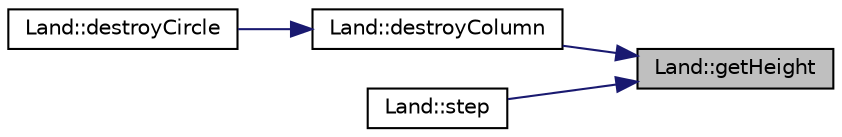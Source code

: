 digraph "Land::getHeight"
{
 // LATEX_PDF_SIZE
  edge [fontname="Helvetica",fontsize="10",labelfontname="Helvetica",labelfontsize="10"];
  node [fontname="Helvetica",fontsize="10",shape=record];
  rankdir="RL";
  Node1 [label="Land::getHeight",height=0.2,width=0.4,color="black", fillcolor="grey75", style="filled", fontcolor="black",tooltip="Oblicza wysokość terenu w punkcie x."];
  Node1 -> Node2 [dir="back",color="midnightblue",fontsize="10",style="solid",fontname="Helvetica"];
  Node2 [label="Land::destroyColumn",height=0.2,width=0.4,color="black", fillcolor="white", style="filled",URL="$class_land.html#a3a01fa0ff6946ed99f1e49dae367d13f",tooltip="Usuwa kolumnę terenu w punkcie x dla y o początku - top, końcu - bottom."];
  Node2 -> Node3 [dir="back",color="midnightblue",fontsize="10",style="solid",fontname="Helvetica"];
  Node3 [label="Land::destroyCircle",height=0.2,width=0.4,color="black", fillcolor="white", style="filled",URL="$class_land.html#a873615d69e0c62899100d7194adfb7f7",tooltip="Usuwa teren w kształcie koła o środku w punkcie (x, y) i promieniu r."];
  Node1 -> Node4 [dir="back",color="midnightblue",fontsize="10",style="solid",fontname="Helvetica"];
  Node4 [label="Land::step",height=0.2,width=0.4,color="black", fillcolor="white", style="filled",URL="$class_land.html#a915038895308631f53f8361a9f2b7a91",tooltip="Obsługuje grawitacje terenu."];
}
